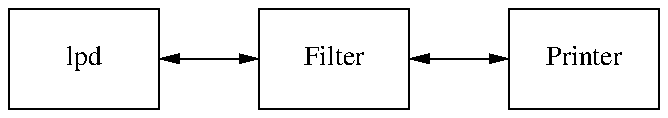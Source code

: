 .PS
 Lpd: box "lpd"
 Filter: box "Filter" with .w at Lpd.e + (.5,0) ;
 Printer: box "Printer" with .w at Filter.e + (.5,0) ;
 arrow <-> from Lpd.e to Filter.w;
 arrow <-> from Filter.e to Printer.w;
.PE
